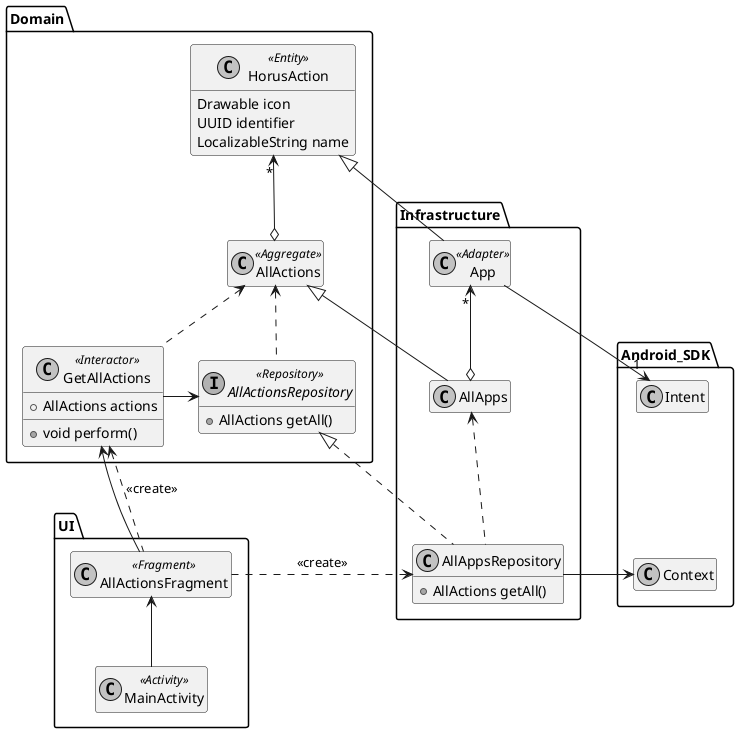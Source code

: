 
@startuml SLAL#17.class.1

skinparam monochrome true

package UI {

    class MainActivity <<Activity>> {
    }

    class AllActionsFragment <<Fragment>> {
    }

    MainActivity -u-> AllActionsFragment

}

package Domain {

    class HorusAction <<Entity>> {
        Drawable icon
        UUID identifier
        LocalizableString name
    }

    class AllActions <<Aggregate>> {
    }

    class GetAllActions <<Interactor>> {
        + AllActions actions
        + void perform()
    }

    interface AllActionsRepository <<Repository>> {
        + AllActions getAll()
    }

    AllActionsRepository .u.> AllActions
    GetAllActions .u.> AllActions
    GetAllActions -r-> AllActionsRepository
    AllActions o-u-> "*" HorusAction

}

package Infrastructure {

    class AllAppsRepository {
        + AllActions getAll()
    }

    class App <<Adapter>> {
    }

    class AllApps {
    }

    AllApps o-u-> "*" App

}

package Android_SDK {

    class Intent {
    }

    class Context {
    }

}

AllActionsFragment -u-> GetAllActions
AllActionsFragment .u.> GetAllActions: <<create>>
AllActionsFragment .r.> AllAppsRepository: <<create>>
AllApps -u-|> AllActions
AllAppsRepository .u.|> AllActionsRepository
AllAppsRepository .u.> AllApps
AllAppsRepository -u-> Context
App -u-|> HorusAction
App -d-> "1" Intent
Context -[hidden]u-> Intent

hide empty members

@enduml
